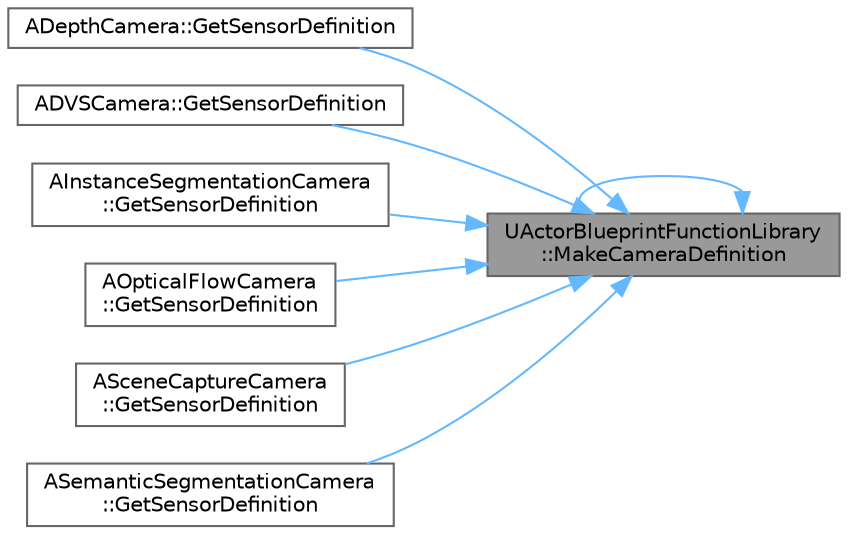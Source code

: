 digraph "UActorBlueprintFunctionLibrary::MakeCameraDefinition"
{
 // INTERACTIVE_SVG=YES
 // LATEX_PDF_SIZE
  bgcolor="transparent";
  edge [fontname=Helvetica,fontsize=10,labelfontname=Helvetica,labelfontsize=10];
  node [fontname=Helvetica,fontsize=10,shape=box,height=0.2,width=0.4];
  rankdir="RL";
  Node1 [id="Node000001",label="UActorBlueprintFunctionLibrary\l::MakeCameraDefinition",height=0.2,width=0.4,color="gray40", fillcolor="grey60", style="filled", fontcolor="black",tooltip=" "];
  Node1 -> Node2 [id="edge1_Node000001_Node000002",dir="back",color="steelblue1",style="solid",tooltip=" "];
  Node2 [id="Node000002",label="ADepthCamera::GetSensorDefinition",height=0.2,width=0.4,color="grey40", fillcolor="white", style="filled",URL="$db/d36/classADepthCamera.html#a01ce9d4783b4932fd69ef4d3eb0c1c15",tooltip=" "];
  Node1 -> Node3 [id="edge2_Node000001_Node000003",dir="back",color="steelblue1",style="solid",tooltip=" "];
  Node3 [id="Node000003",label="ADVSCamera::GetSensorDefinition",height=0.2,width=0.4,color="grey40", fillcolor="white", style="filled",URL="$d2/daf/classADVSCamera.html#a7f8675d279fb007bc626a9dc3a0ff1db",tooltip=" "];
  Node1 -> Node4 [id="edge3_Node000001_Node000004",dir="back",color="steelblue1",style="solid",tooltip=" "];
  Node4 [id="Node000004",label="AInstanceSegmentationCamera\l::GetSensorDefinition",height=0.2,width=0.4,color="grey40", fillcolor="white", style="filled",URL="$d9/d25/classAInstanceSegmentationCamera.html#ab9759eb45e495805478387c97210f797",tooltip=" "];
  Node1 -> Node5 [id="edge4_Node000001_Node000005",dir="back",color="steelblue1",style="solid",tooltip=" "];
  Node5 [id="Node000005",label="AOpticalFlowCamera\l::GetSensorDefinition",height=0.2,width=0.4,color="grey40", fillcolor="white", style="filled",URL="$d0/d61/classAOpticalFlowCamera.html#a0835c8ad16dc7391877b94d7c3e4210b",tooltip=" "];
  Node1 -> Node6 [id="edge5_Node000001_Node000006",dir="back",color="steelblue1",style="solid",tooltip=" "];
  Node6 [id="Node000006",label="ASceneCaptureCamera\l::GetSensorDefinition",height=0.2,width=0.4,color="grey40", fillcolor="white", style="filled",URL="$d8/d68/classASceneCaptureCamera.html#a2fda9d19b31c239454451c3a4317c27f",tooltip=" "];
  Node1 -> Node7 [id="edge6_Node000001_Node000007",dir="back",color="steelblue1",style="solid",tooltip=" "];
  Node7 [id="Node000007",label="ASemanticSegmentationCamera\l::GetSensorDefinition",height=0.2,width=0.4,color="grey40", fillcolor="white", style="filled",URL="$d6/dad/classASemanticSegmentationCamera.html#a557fffb50cc28a77d74d33d44ea56f36",tooltip=" "];
  Node1 -> Node1 [id="edge7_Node000001_Node000001",dir="back",color="steelblue1",style="solid",tooltip=" "];
}
